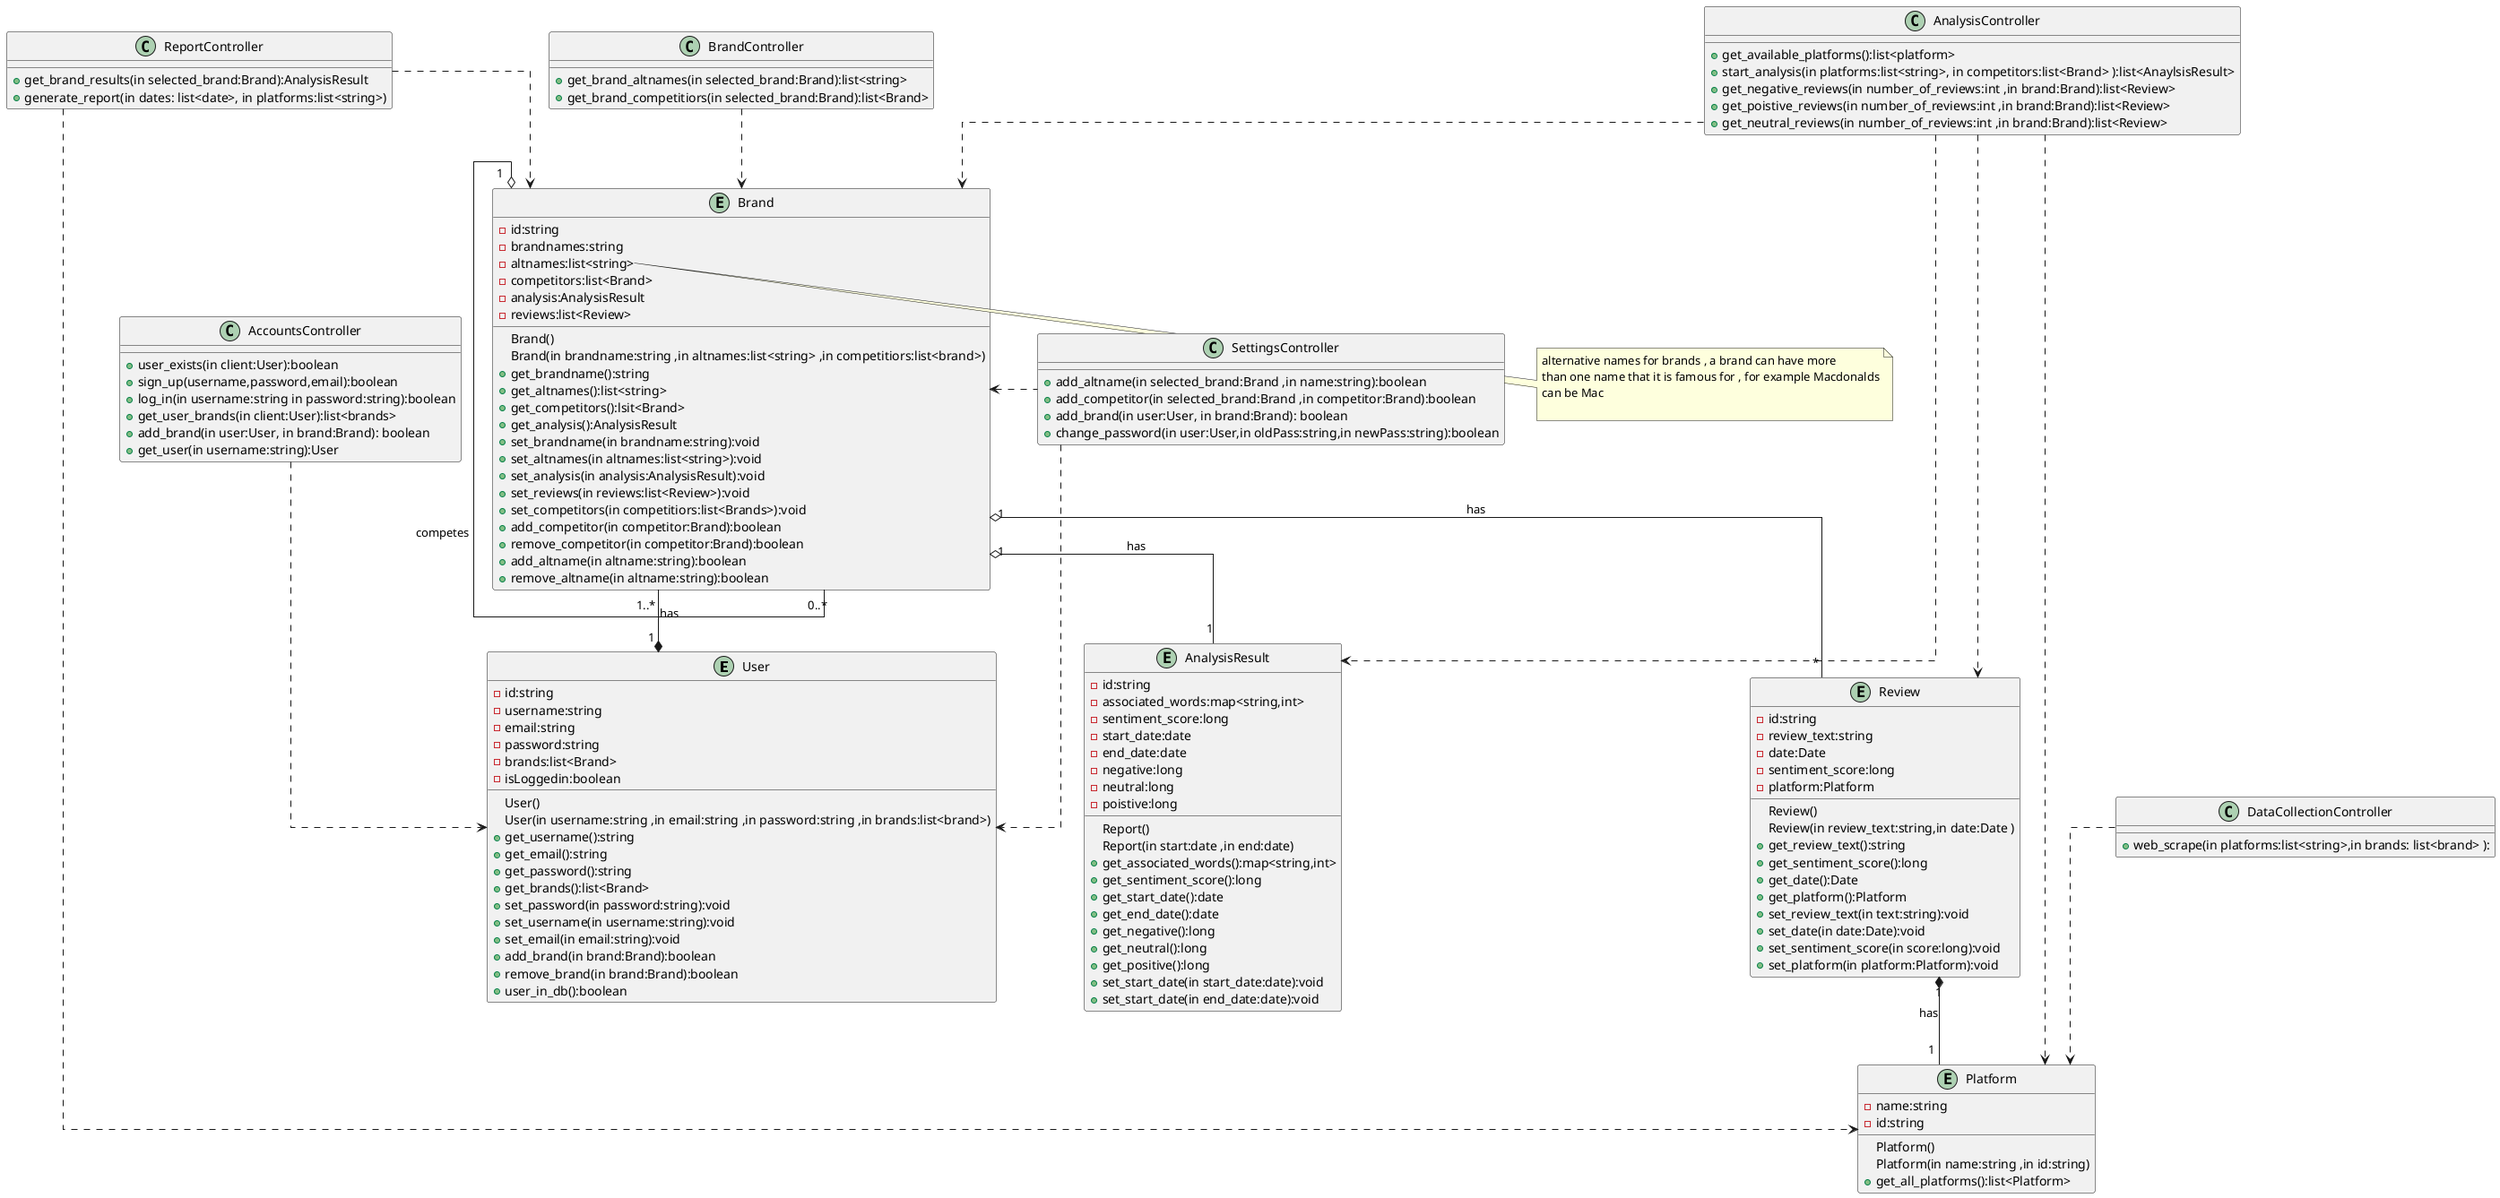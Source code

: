 @startuml
skinparam linetype ortho

entity User{
    -id:string
    -username:string
    -email:string
    -password:string
    -brands:list<Brand>
    -isLoggedin:boolean
    User()
    User(in username:string ,in email:string ,in password:string ,in brands:list<brand>)
    +get_username():string
    +get_email():string
    +get_password():string
    +get_brands():list<Brand>
    +set_password(in password:string):void
    +set_username(in username:string):void
    +set_email(in email:string):void
    +add_brand(in brand:Brand):boolean
    +remove_brand(in brand:Brand):boolean
    +user_in_db():boolean
}

entity Brand{
    -id:string
    -brandnames:string
    -altnames:list<string>
    -competitors:list<Brand>
    -analysis:AnalysisResult
    -reviews:list<Review>
    Brand()
    Brand(in brandname:string ,in altnames:list<string> ,in competitiors:list<brand>)
    +get_brandname():string
    +get_altnames():list<string>
    +get_competitors():lsit<Brand>
    +get_analysis():AnalysisResult
    +set_brandname(in brandname:string):void
    +set_altnames(in altnames:list<string>):void
    +set_analysis(in analysis:AnalysisResult):void
    +set_reviews(in reviews:list<Review>):void
    +set_competitors(in competitiors:list<Brands>):void
    +add_competitor(in competitor:Brand):boolean
    +remove_competitor(in competitor:Brand):boolean
    +add_altname(in altname:string):boolean
    +remove_altname(in altname:string):boolean
    

} 


note right of Brand::altnames
    alternative names for brands , a brand can have more
    than one name that it is famous for , for example Macdonalds
    can be Mac 

end note 

entity AnalysisResult{
    -id:string
    -associated_words:map<string,int>
    -sentiment_score:long
    -start_date:date
    -end_date:date
    -negative:long
    -neutral:long
    -poistive:long
    Report()
    Report(in start:date ,in end:date)
    +get_associated_words():map<string,int>
    +get_sentiment_score():long
    +get_start_date():date
    +get_end_date():date
    +get_negative():long
    +get_neutral():long
    +get_positive():long
    +set_start_date(in start_date:date):void
    +set_start_date(in end_date:date):void
    
}

note right of AnalysisResult::examples_negative
    a few examples of the bad reviews not all reviews

end note 



class AccountsController {
    +user_exists(in client:User):boolean
    +sign_up(username,password,email):boolean
    +log_in(in username:string in password:string):boolean
    +get_user_brands(in client:User):list<brands>
    +add_brand(in user:User, in brand:Brand): boolean
    +get_user(in username:string):User


}

class SettingsController{
    +add_altname(in selected_brand:Brand ,in name:string):boolean
    +add_competitor(in selected_brand:Brand ,in competitor:Brand):boolean
    +add_brand(in user:User, in brand:Brand): boolean
    +change_password(in user:User,in oldPass:string,in newPass:string):boolean
}

class BrandController{
    +get_brand_altnames(in selected_brand:Brand):list<string>
    +get_brand_competitiors(in selected_brand:Brand):list<Brand>


}

class AnalysisController{
    +get_available_platforms():list<platform>
    +start_analysis(in platforms:list<string>, in competitors:list<Brand> ):list<AnaylsisResult>
    +get_negative_reviews(in number_of_reviews:int ,in brand:Brand):list<Review>
    +get_poistive_reviews(in number_of_reviews:int ,in brand:Brand):list<Review>
    +get_neutral_reviews(in number_of_reviews:int ,in brand:Brand):list<Review>

}

class DataCollectionController{
    +web_scrape(in platforms:list<string>,in brands: list<brand> ):
}

class ReportController{
    +get_brand_results(in selected_brand:Brand):AnalysisResult
    +generate_report(in dates: list<date>, in platforms:list<string>)
}

entity Platform{
    - name:string
    - id:string
    Platform()
    Platform(in name:string ,in id:string)
    +get_all_platforms():list<Platform>
}

entity Review{
    -id:string
    -review_text:string
    -date:Date
    -sentiment_score:long
    -platform:Platform
    Review()
    Review(in review_text:string,in date:Date )
    +get_review_text():string
    +get_sentiment_score():long
    +get_date():Date
    +get_platform():Platform
    +set_review_text(in text:string):void
    +set_date(in date:Date):void
    +set_sentiment_score(in score:long):void
    +set_platform(in platform:Platform):void
}
Brand  "1" o--"0..*" Brand:competes
User   "1" *-right- "1..*" Brand:has 
Brand  "1" o-- "1" AnalysisResult:has
Brand  "1" o-- "*" Review:has
Review "1" *-- "1" Platform:has
BrandController ..> Brand
AccountsController ..> User
SettingsController .left.> Brand
SettingsController ..> User
DataCollectionController ..> Platform
AnalysisController ..> Platform
AnalysisController ..> Brand
AnalysisController ..> AnalysisResult
AnalysisController ..> Review
ReportController ..> Platform
ReportController ..> Brand




    


@enduml